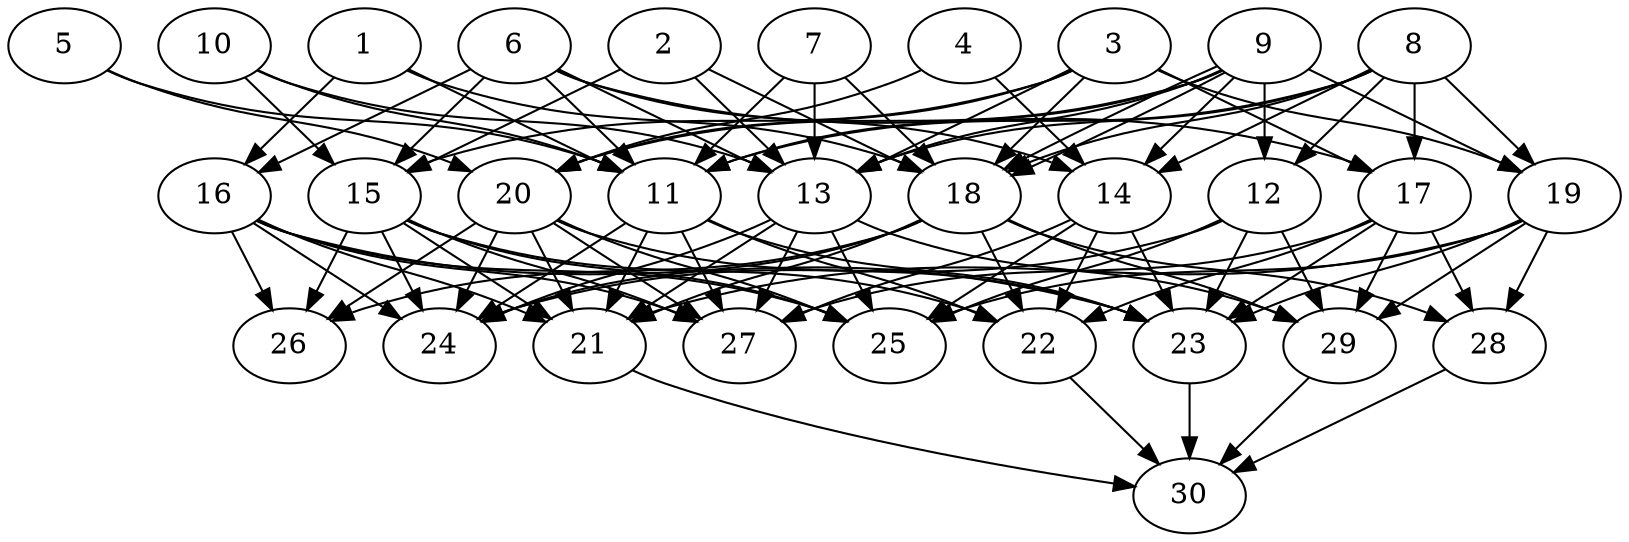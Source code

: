 // DAG automatically generated by daggen at Thu Oct  3 14:04:18 2019
// ./daggen --dot -n 30 --ccr 0.5 --fat 0.7 --regular 0.7 --density 0.7 --mindata 5242880 --maxdata 52428800 
digraph G {
  1 [size="16443392", alpha="0.20", expect_size="8221696"] 
  1 -> 11 [size ="8221696"]
  1 -> 16 [size ="8221696"]
  1 -> 18 [size ="8221696"]
  2 [size="24676352", alpha="0.00", expect_size="12338176"] 
  2 -> 13 [size ="12338176"]
  2 -> 15 [size ="12338176"]
  2 -> 18 [size ="12338176"]
  3 [size="32561152", alpha="0.16", expect_size="16280576"] 
  3 -> 13 [size ="16280576"]
  3 -> 15 [size ="16280576"]
  3 -> 17 [size ="16280576"]
  3 -> 18 [size ="16280576"]
  3 -> 19 [size ="16280576"]
  3 -> 20 [size ="16280576"]
  4 [size="44838912", alpha="0.05", expect_size="22419456"] 
  4 -> 14 [size ="22419456"]
  4 -> 20 [size ="22419456"]
  5 [size="13760512", alpha="0.15", expect_size="6880256"] 
  5 -> 11 [size ="6880256"]
  5 -> 20 [size ="6880256"]
  6 [size="69502976", alpha="0.13", expect_size="34751488"] 
  6 -> 11 [size ="34751488"]
  6 -> 13 [size ="34751488"]
  6 -> 14 [size ="34751488"]
  6 -> 15 [size ="34751488"]
  6 -> 16 [size ="34751488"]
  6 -> 17 [size ="34751488"]
  7 [size="15003648", alpha="0.00", expect_size="7501824"] 
  7 -> 11 [size ="7501824"]
  7 -> 13 [size ="7501824"]
  7 -> 18 [size ="7501824"]
  8 [size="80683008", alpha="0.19", expect_size="40341504"] 
  8 -> 11 [size ="40341504"]
  8 -> 12 [size ="40341504"]
  8 -> 13 [size ="40341504"]
  8 -> 14 [size ="40341504"]
  8 -> 17 [size ="40341504"]
  8 -> 18 [size ="40341504"]
  8 -> 19 [size ="40341504"]
  9 [size="93470720", alpha="0.06", expect_size="46735360"] 
  9 -> 11 [size ="46735360"]
  9 -> 12 [size ="46735360"]
  9 -> 13 [size ="46735360"]
  9 -> 14 [size ="46735360"]
  9 -> 18 [size ="46735360"]
  9 -> 18 [size ="46735360"]
  9 -> 19 [size ="46735360"]
  9 -> 20 [size ="46735360"]
  10 [size="48015360", alpha="0.15", expect_size="24007680"] 
  10 -> 11 [size ="24007680"]
  10 -> 13 [size ="24007680"]
  10 -> 15 [size ="24007680"]
  11 [size="60039168", alpha="0.01", expect_size="30019584"] 
  11 -> 21 [size ="30019584"]
  11 -> 22 [size ="30019584"]
  11 -> 23 [size ="30019584"]
  11 -> 24 [size ="30019584"]
  11 -> 27 [size ="30019584"]
  12 [size="58417152", alpha="0.16", expect_size="29208576"] 
  12 -> 23 [size ="29208576"]
  12 -> 24 [size ="29208576"]
  12 -> 25 [size ="29208576"]
  12 -> 29 [size ="29208576"]
  13 [size="60708864", alpha="0.16", expect_size="30354432"] 
  13 -> 21 [size ="30354432"]
  13 -> 24 [size ="30354432"]
  13 -> 25 [size ="30354432"]
  13 -> 27 [size ="30354432"]
  13 -> 29 [size ="30354432"]
  14 [size="42893312", alpha="0.11", expect_size="21446656"] 
  14 -> 22 [size ="21446656"]
  14 -> 23 [size ="21446656"]
  14 -> 25 [size ="21446656"]
  14 -> 27 [size ="21446656"]
  15 [size="64616448", alpha="0.16", expect_size="32308224"] 
  15 -> 21 [size ="32308224"]
  15 -> 22 [size ="32308224"]
  15 -> 24 [size ="32308224"]
  15 -> 25 [size ="32308224"]
  15 -> 26 [size ="32308224"]
  15 -> 27 [size ="32308224"]
  16 [size="41345024", alpha="0.06", expect_size="20672512"] 
  16 -> 21 [size ="20672512"]
  16 -> 23 [size ="20672512"]
  16 -> 24 [size ="20672512"]
  16 -> 25 [size ="20672512"]
  16 -> 26 [size ="20672512"]
  16 -> 27 [size ="20672512"]
  17 [size="100347904", alpha="0.11", expect_size="50173952"] 
  17 -> 22 [size ="50173952"]
  17 -> 23 [size ="50173952"]
  17 -> 27 [size ="50173952"]
  17 -> 28 [size ="50173952"]
  17 -> 29 [size ="50173952"]
  18 [size="100452352", alpha="0.00", expect_size="50226176"] 
  18 -> 21 [size ="50226176"]
  18 -> 22 [size ="50226176"]
  18 -> 24 [size ="50226176"]
  18 -> 26 [size ="50226176"]
  18 -> 28 [size ="50226176"]
  18 -> 29 [size ="50226176"]
  19 [size="96593920", alpha="0.20", expect_size="48296960"] 
  19 -> 21 [size ="48296960"]
  19 -> 23 [size ="48296960"]
  19 -> 25 [size ="48296960"]
  19 -> 28 [size ="48296960"]
  19 -> 29 [size ="48296960"]
  20 [size="30566400", alpha="0.12", expect_size="15283200"] 
  20 -> 21 [size ="15283200"]
  20 -> 23 [size ="15283200"]
  20 -> 24 [size ="15283200"]
  20 -> 25 [size ="15283200"]
  20 -> 26 [size ="15283200"]
  20 -> 27 [size ="15283200"]
  21 [size="101683200", alpha="0.05", expect_size="50841600"] 
  21 -> 30 [size ="50841600"]
  22 [size="10924032", alpha="0.01", expect_size="5462016"] 
  22 -> 30 [size ="5462016"]
  23 [size="87805952", alpha="0.03", expect_size="43902976"] 
  23 -> 30 [size ="43902976"]
  24 [size="68485120", alpha="0.11", expect_size="34242560"] 
  25 [size="25718784", alpha="0.20", expect_size="12859392"] 
  26 [size="101324800", alpha="0.01", expect_size="50662400"] 
  27 [size="37371904", alpha="0.04", expect_size="18685952"] 
  28 [size="91088896", alpha="0.01", expect_size="45544448"] 
  28 -> 30 [size ="45544448"]
  29 [size="91584512", alpha="0.16", expect_size="45792256"] 
  29 -> 30 [size ="45792256"]
  30 [size="89761792", alpha="0.19", expect_size="44880896"] 
}
